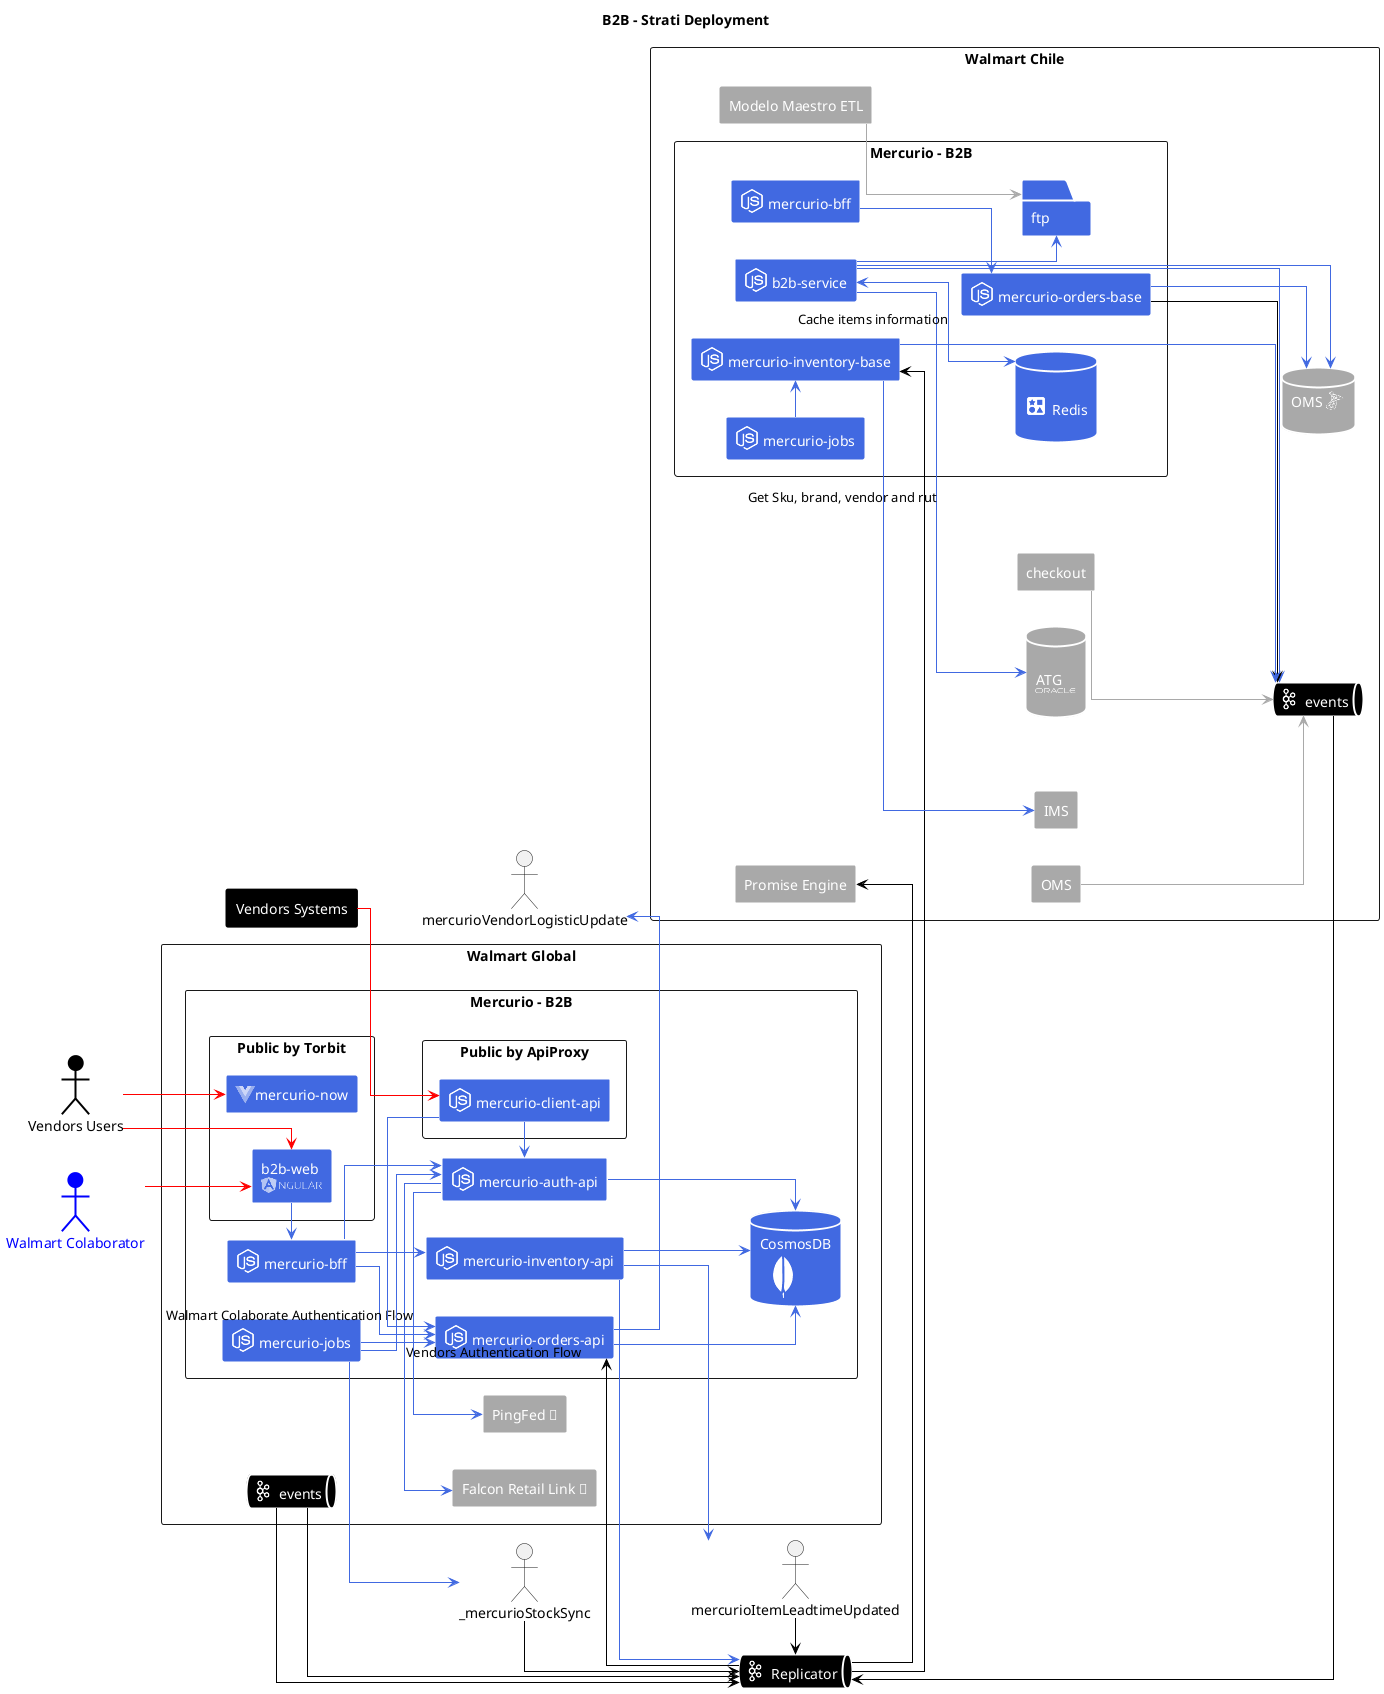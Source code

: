 @startuml
!include <cloudinsight/mongodb>
!include <cloudinsight/kafka>
!include <cloudinsight/redis>
!include <cloudinsight/haproxy>
!include <cloudinsight/sqlserver>
!include <cloudinsight/nodejs>
!include <cloudinsight/redis>
!include <logos/oracle>
!include <cloudinsight/sqlserver>
!include <cloudinsight/mongodb>
!include <logos/angular>
!include <logos/vue>
skinparam linetype ortho
title B2B - Strati Deployment

left to right direction

rectangle walmartChile as "Walmart Chile" {
    database atgDatabase as "\nATG\n<$oracle{scale=.4}>\n" #DarkGrey;line:white;line.bold;text:white
    database omsDatabase as "OMS <$sqlserver{scale=.4}>\n" #DarkGrey;line:white;line.bold;text:white
    rectangle checkout #DarkGrey;line:white;line.bold;text:white
    rectangle modelMaster as "Modelo Maestro ETL" #DarkGrey;line:white;line.bold;text:white
    rectangle OMS #DarkGrey;line:white;line.bold;text:white
    rectangle IMS #DarkGrey;line:white;line.bold;text:white
    rectangle promiseEngine as "Promise Engine" #DarkGrey;line:white;line.bold;text:white
    ' queue checkoutOrderPaid as "<$kafka{scale=.5}> checkout-order-paid-*" #black;line:white;line.bold;text:white
    rectangle OMS #DarkGrey;line:white;line.bold;text:white
    ' queue checkoutOrderReinjected as "<$kafka{scale=.5}> checkout-order-paid-reinjected-us-scus" #black;line:white;line.bold;text:white
    ' queue checkoutOrderRescheduledPublished as "<$kafka{scale=.5}> checkout_order_rescheduled-*" #black;line:white;line.bold;text:white
    rectangle mercurioChile as "Mercurio - B2B" {
        rectangle b2bService as "<$nodejs{scale=.5}> b2b-service" #RoyalBlue;line:white;line.bold;text:white
        rectangle mercurioOrdersBase as "<$nodejs{scale=.5}> mercurio-orders-base" #RoyalBlue;line:white;line.bold;text:white
        rectangle mercurioBffChile as "<$nodejs{scale=.5}> mercurio-bff" #RoyalBlue;line:white;line.bold;text:white
        rectangle mercurioJobsChile as "<$nodejs{scale=.5}> mercurio-jobs" #RoyalBlue;line:white;line.bold;text:white
        rectangle mercurioInventoryBase as "<$nodejs{scale=.5}> mercurio-inventory-base" #RoyalBlue;line:white;line.bold;text:white
        database redisCache as "\n<$redis{scale=.5}> Redis\n" #RoyalBlue;line:white;line.bold;text:white
        folder ftp #RoyalBlue;line:white;line.bold;text:white

        ' queue _mercurioUpdatePurchaseOrder as "<$kafka{scale=.5}> _mercurio-update-purchase-order-*" #black;line:white;line.bold;text:white
        ' queue _mercurioHatChanged as "<$kafka{scale=.5}> _mercurio-hat-changed-*" #black;line:white;line.bold;text:white
        ' queue _mercurioBrandChanged as "<$kafka{scale=.5}> _mercurio-brand-changed-*" #black;line:white;line.bold;text:white
        ' queue _mercurioVendorChanged as "<$kafka{scale=.5}> _mercurio-vendor-changed-*" #black;line:white;line.bold;text:white
        ' queue _mercurioSkuChanged as "<$kafka{scale=.5}> _mercurio-item-sku-changed-*" #black;line:white;line.bold;text:white
        ' queue _mercurioSkuRemoved as "<$kafka{scale=.5}> _mercurio-item-sku-removed-*" #black;line:white;line.bold;text:white
        ' queue _mercurioCeOrderPaid as "<$kafka{scale=.5}> _mercurio-ce-order-paid-*" #black;line:white;line.bold;text:white
        ' queue _mercurioUpdateOrdersOms as "<$kafka{scale=.5}> _mercurio-update-orders-oms-*" #black;line:white;line.bold;text:white
        ' queue _mercurioItemPublished as "<$kafka{scale=.5}> _mercurio-item-published-*" #black;line:white;line.bold;text:white
        ' queue _mercurioItemStockUpdated as "<$kafka{scale=.5}> _mercurio-item-stock-updated-*" #black;line:white;line.bold;text:white
        
    }
    queue eventChile as "<$kafka{scale=.5}> events" #black;line:white;line.bold;text:white
}

rectangle walmartGlobal as "Walmart Global" {
    rectangle mercurioGlobal as "Mercurio - B2B" {
        rectangle mercurioOrdersApi as "<$nodejs{scale=.5}> mercurio-orders-api" #RoyalBlue;line:white;line.bold;text:white
        rectangle mercurioAuthApi as "<$nodejs{scale=.5}> mercurio-auth-api" #RoyalBlue;line:white;line.bold;text:white
        rectangle mercurioJobsStrati as "<$nodejs{scale=.5}> mercurio-jobs" #RoyalBlue;line:white;line.bold;text:white
        rectangle mercurioInventoryApi as "<$nodejs{scale=.5}> mercurio-inventory-api" #RoyalBlue;line:white;line.bold;text:white
        database mercurioDataBase as "CosmosDB\n<$mongodb>" #RoyalBlue;line:white;line.bold;text:white
        rectangle public as "Public by Torbit" {
            rectangle b2bWeb as "b2b-web\n<$angular{scale=.6}>" #RoyalBlue;line:white;line.bold;text:white
            rectangle mercurioNow as "<$vue{scale=.4}>mercurio-now" #RoyalBlue;line:white;line.bold;text:white
        }

        rectangle publicProxy as "Public by ApiProxy" {
            rectangle mercurioClientApi as "<$nodejs{scale=.5}> mercurio-client-api" #RoyalBlue;line:white;line.bold;text:white
        }
        rectangle mercurioBff as "<$nodejs{scale=.5}> mercurio-bff" #RoyalBlue;line:white;line.bold;text:white
        ' queue _mercurioStockSync as "<$kafka{scale=.5}> _mercurio-stock-sync-*" #black;line:white;line.bold;text:white
    }
    rectangle retailLinkFalcon as "Falcon Retail Link 🔐" #DarkGrey;line:white;line.bold;text:white
    rectangle pingFed as "PingFed 🔐" #DarkGrey;line:white;line.bold;text:white
    queue eventStrati as "<$kafka{scale=.5}> events" #black;line:white;line.bold;text:white
    ' queue mercurioVendorLogisticUpdate as "<$kafka{scale=.5}> mercurio-vendor-logistic-update-*" #black;line:white;line.bold;text:white
    ' queue mercurioItemLeadtimeUpdated as "<$kafka{scale=.5}> mercurio-item-leadtime-updated-*" #black;line:white;line.bold;text:white

}

actor vendors as "Vendors Users" #Black;line:black;line.bold;text:black
actor colaborator as "Walmart Colaborator" #Blue;line:Blue;line.bold;text:Blue
rectangle vendorsSystems as "Vendors Systems" #Black;line:black;line.bold;text:white

queue replicator as "<$kafka{scale=.5}> Replicator" #black;line:white;line.bold;text:white {
}



b2bService -[#RoyalBlue]-> atgDatabase: "Get Sku, brand, vendor and rut"
b2bService <-[#RoyalBlue]-> redisCache: "Cache items information"
modelMaster -[#DarkGrey]-> ftp
b2bService -[#RoyalBlue]-> ftp
b2bService -[#RoyalBlue]-> omsDatabase 

' b2bService -[#RoyalBlue]--> _mercurioHatChanged
' b2bService -[#RoyalBlue]--> _mercurioBrandChanged
' b2bService -[#RoyalBlue]--> _mercurioVendorChanged
' b2bService -[#RoyalBlue]--> _mercurioSkuChanged
' b2bService -[#RoyalBlue]--> _mercurioSkuRemoved
' b2bService -[#RoyalBlue]--> _mercurioCeOrderPaid
' b2bService -[#RoyalBlue]--> _mercurioCeOrderPaid
' b2bService -[#RoyalBlue]--> _mercurioUpdateOrdersOms
' b2bService -[#RoyalBlue]--> _mercurioItemPublished
' b2bService -[#RoyalBlue]--> _mercurioUpdatePurchaseOrder

b2bService -[#RoyalBlue]--> eventChile

mercurioOrdersBase -[#RoyalBlue]--> omsDatabase
' mercurioOrdersBase -[#Black]--> _mercurioUpdateOrdersOms
mercurioOrdersBase -[#Black]--> eventChile
mercurioBffChile -[#RoyalBlue]-> mercurioOrdersBase

eventChile -[#Black]> replicator
eventStrati -[#Black]> replicator

' _mercurioHatChanged -[#Black]-> replicator
' _mercurioBrandChanged -[#Black]-> replicator
' _mercurioVendorChanged -[#Black]-> replicator
' _mercurioSkuChanged -[#Black]-> replicator
' _mercurioSkuRemoved -[#Black]-> replicator
' _mercurioCeOrderPaid -[#Black]-> replicator
' _mercurioCeOrderPaid -[#Black]-> replicator
' _mercurioUpdateOrdersOms -[#Black]-> replicator
' _mercurioItemPublished -[#Black]-> replicator
' _mercurioUpdatePurchaseOrder -[#Black]-> replicator
' _mercurioItemStockUpdated -[#Black]-> replicator

replicator -[#Black]---> mercurioOrdersApi
mercurioOrdersApi -[#RoyalBlue]-> mercurioDataBase

' checkout -[#DarkGrey]--> checkoutOrderPaid
' checkout -[#DarkGrey]--> checkoutOrderReinjected

checkout -[#DarkGrey]--> eventChile

' checkoutOrderPaid -[#Black]-> replicator
' checkoutOrderReinjected -[#Black]-> replicator

' OMS -[#DarkGrey]--> checkoutOrderRescheduledPublished
 OMS -[#DarkGrey]--> eventChile
' checkoutOrderRescheduledPublished -[#Black]-> replicator

' mercurioVendorLogisticUpdate -[#Black]> replicator
eventStrati -[#Black]> replicator
mercurioOrdersApi -[#RoyalBlue]> mercurioVendorLogisticUpdate

colaborator -[#Red]-> b2bWeb 
vendors -[#Red]-> b2bWeb
vendors -[#Red]-> mercurioNow
b2bWeb -[#RoyalBlue]> mercurioBff
vendorsSystems -[#Red]-> mercurioClientApi
mercurioBff -[#RoyalBlue]> mercurioAuthApi
mercurioBff -[#RoyalBlue]> mercurioOrdersApi
mercurioAuthApi -[#RoyalBlue]> retailLinkFalcon: "Vendors Authentication Flow"
mercurioAuthApi -[#RoyalBlue]> pingFed: "Walmart Colaborate Authentication Flow"
mercurioAuthApi -[#RoyalBlue]-> mercurioDataBase
mercurioClientApi -[#RoyalBlue]> mercurioAuthApi
mercurioClientApi -[#RoyalBlue]> mercurioOrdersApi

replicator -[#Black]> promiseEngine

mercurioJobsChile -[#RoyalBlue]> mercurioInventoryBase
mercurioJobsStrati  -[#RoyalBlue]-> _mercurioStockSync
mercurioJobsStrati -[#RoyalBlue]-> mercurioOrdersApi
mercurioJobsStrati -[#RoyalBlue]-> mercurioAuthApi

_mercurioStockSync -[#Black]> replicator


replicator -[#Black]-> mercurioInventoryBase
mercurioInventoryBase  -[#RoyalBlue]-> IMS
' mercurioInventoryBase -[#RoyalBlue]-> _mercurioItemStockUpdated
mercurioInventoryBase -[#RoyalBlue]-> eventChile

mercurioInventoryApi -[#RoyalBlue]-> replicator
mercurioInventoryApi -[#RoyalBlue]-> mercurioDataBase
mercurioBff -[#RoyalBlue]-> mercurioInventoryApi
mercurioInventoryApi  -[#RoyalBlue]-> mercurioItemLeadtimeUpdated

mercurioItemLeadtimeUpdated -[#Black]> replicator



@enduml